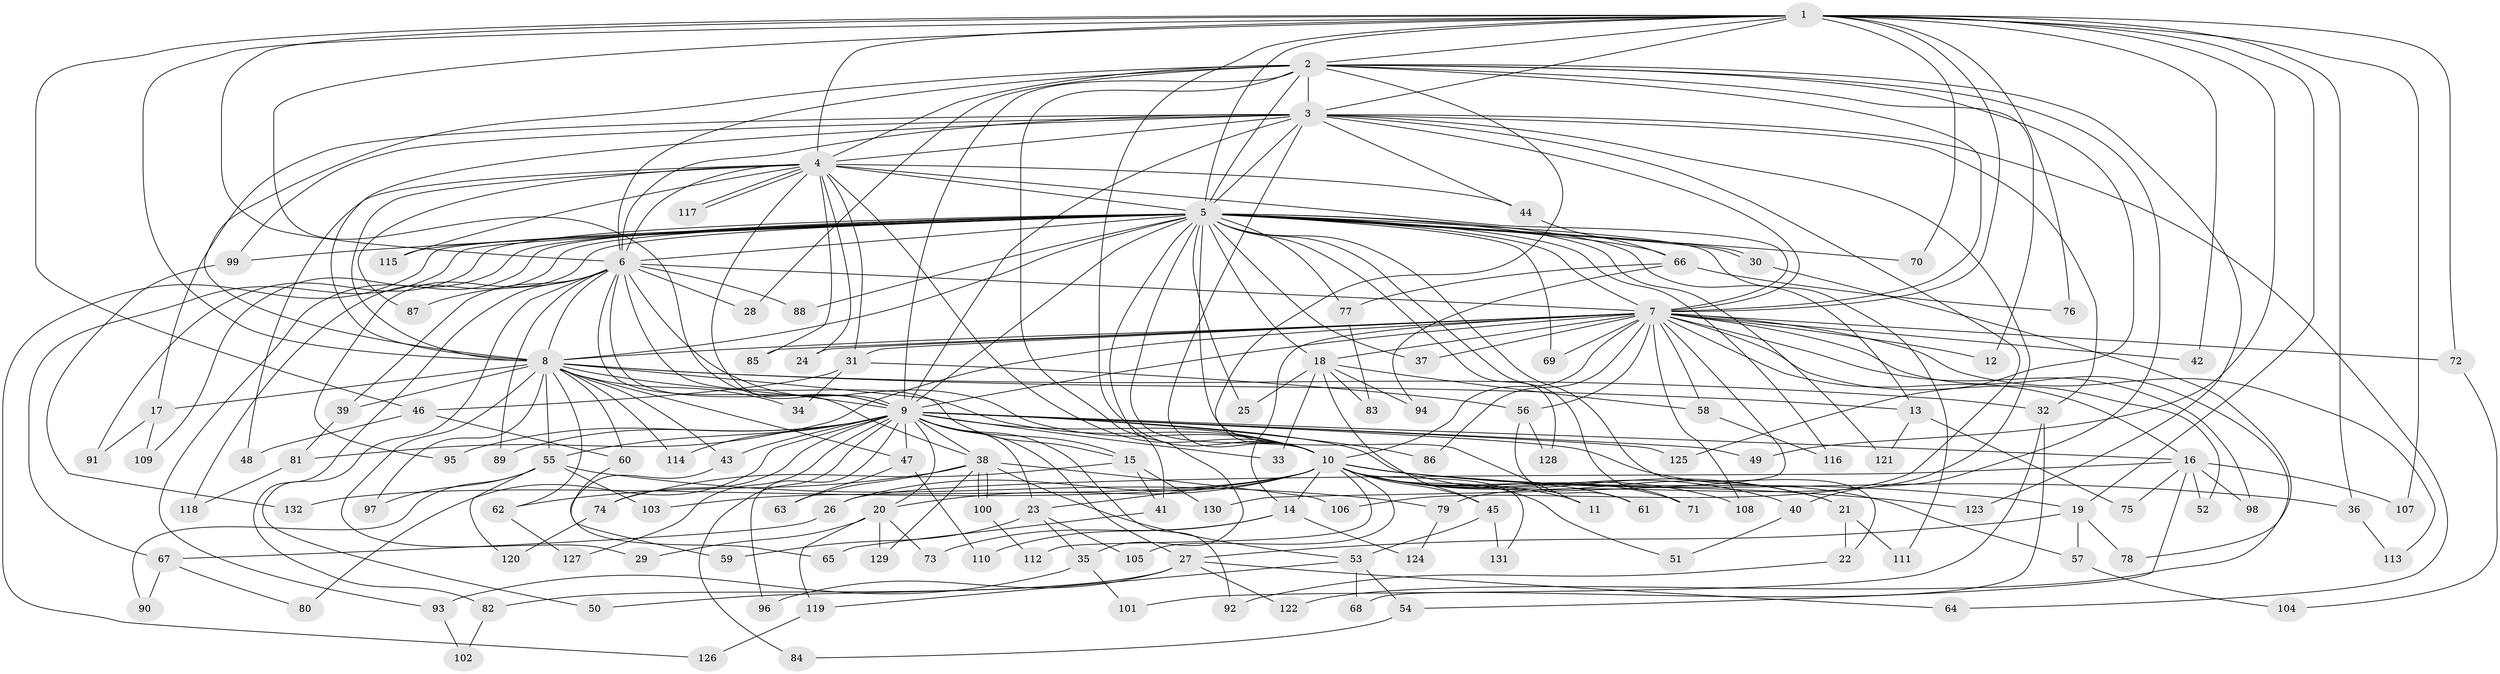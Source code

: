 // Generated by graph-tools (version 1.1) at 2025/45/03/09/25 04:45:57]
// undirected, 132 vertices, 289 edges
graph export_dot {
graph [start="1"]
  node [color=gray90,style=filled];
  1;
  2;
  3;
  4;
  5;
  6;
  7;
  8;
  9;
  10;
  11;
  12;
  13;
  14;
  15;
  16;
  17;
  18;
  19;
  20;
  21;
  22;
  23;
  24;
  25;
  26;
  27;
  28;
  29;
  30;
  31;
  32;
  33;
  34;
  35;
  36;
  37;
  38;
  39;
  40;
  41;
  42;
  43;
  44;
  45;
  46;
  47;
  48;
  49;
  50;
  51;
  52;
  53;
  54;
  55;
  56;
  57;
  58;
  59;
  60;
  61;
  62;
  63;
  64;
  65;
  66;
  67;
  68;
  69;
  70;
  71;
  72;
  73;
  74;
  75;
  76;
  77;
  78;
  79;
  80;
  81;
  82;
  83;
  84;
  85;
  86;
  87;
  88;
  89;
  90;
  91;
  92;
  93;
  94;
  95;
  96;
  97;
  98;
  99;
  100;
  101;
  102;
  103;
  104;
  105;
  106;
  107;
  108;
  109;
  110;
  111;
  112;
  113;
  114;
  115;
  116;
  117;
  118;
  119;
  120;
  121;
  122;
  123;
  124;
  125;
  126;
  127;
  128;
  129;
  130;
  131;
  132;
  1 -- 2;
  1 -- 3;
  1 -- 4;
  1 -- 5;
  1 -- 6;
  1 -- 7;
  1 -- 8;
  1 -- 9;
  1 -- 10;
  1 -- 19;
  1 -- 36;
  1 -- 42;
  1 -- 46;
  1 -- 49;
  1 -- 70;
  1 -- 72;
  1 -- 76;
  1 -- 107;
  2 -- 3;
  2 -- 4;
  2 -- 5;
  2 -- 6;
  2 -- 7;
  2 -- 8;
  2 -- 9;
  2 -- 10;
  2 -- 12;
  2 -- 28;
  2 -- 40;
  2 -- 41;
  2 -- 123;
  2 -- 125;
  3 -- 4;
  3 -- 5;
  3 -- 6;
  3 -- 7;
  3 -- 8;
  3 -- 9;
  3 -- 10;
  3 -- 17;
  3 -- 32;
  3 -- 44;
  3 -- 64;
  3 -- 79;
  3 -- 99;
  3 -- 106;
  4 -- 5;
  4 -- 6;
  4 -- 7;
  4 -- 8;
  4 -- 9;
  4 -- 10;
  4 -- 24;
  4 -- 31;
  4 -- 44;
  4 -- 48;
  4 -- 85;
  4 -- 87;
  4 -- 115;
  4 -- 117;
  4 -- 117;
  5 -- 6;
  5 -- 7;
  5 -- 8;
  5 -- 9;
  5 -- 10;
  5 -- 11;
  5 -- 13;
  5 -- 18;
  5 -- 22;
  5 -- 25;
  5 -- 30;
  5 -- 30;
  5 -- 35;
  5 -- 37;
  5 -- 66;
  5 -- 67;
  5 -- 69;
  5 -- 70;
  5 -- 71;
  5 -- 77;
  5 -- 88;
  5 -- 91;
  5 -- 93;
  5 -- 95;
  5 -- 99;
  5 -- 109;
  5 -- 111;
  5 -- 115;
  5 -- 116;
  5 -- 118;
  5 -- 121;
  5 -- 126;
  5 -- 128;
  6 -- 7;
  6 -- 8;
  6 -- 9;
  6 -- 10;
  6 -- 15;
  6 -- 28;
  6 -- 38;
  6 -- 39;
  6 -- 50;
  6 -- 82;
  6 -- 87;
  6 -- 88;
  6 -- 89;
  7 -- 8;
  7 -- 9;
  7 -- 10;
  7 -- 12;
  7 -- 14;
  7 -- 16;
  7 -- 18;
  7 -- 24;
  7 -- 31;
  7 -- 37;
  7 -- 42;
  7 -- 52;
  7 -- 56;
  7 -- 58;
  7 -- 69;
  7 -- 72;
  7 -- 81;
  7 -- 85;
  7 -- 86;
  7 -- 98;
  7 -- 108;
  7 -- 113;
  7 -- 122;
  7 -- 130;
  8 -- 9;
  8 -- 10;
  8 -- 13;
  8 -- 17;
  8 -- 29;
  8 -- 32;
  8 -- 34;
  8 -- 39;
  8 -- 43;
  8 -- 47;
  8 -- 55;
  8 -- 60;
  8 -- 62;
  8 -- 97;
  8 -- 114;
  9 -- 10;
  9 -- 15;
  9 -- 16;
  9 -- 20;
  9 -- 21;
  9 -- 23;
  9 -- 27;
  9 -- 33;
  9 -- 38;
  9 -- 43;
  9 -- 47;
  9 -- 49;
  9 -- 55;
  9 -- 57;
  9 -- 74;
  9 -- 80;
  9 -- 84;
  9 -- 86;
  9 -- 89;
  9 -- 92;
  9 -- 95;
  9 -- 96;
  9 -- 114;
  9 -- 125;
  9 -- 127;
  10 -- 11;
  10 -- 14;
  10 -- 19;
  10 -- 20;
  10 -- 21;
  10 -- 23;
  10 -- 26;
  10 -- 36;
  10 -- 40;
  10 -- 45;
  10 -- 51;
  10 -- 61;
  10 -- 71;
  10 -- 103;
  10 -- 105;
  10 -- 108;
  10 -- 112;
  10 -- 123;
  10 -- 131;
  10 -- 132;
  13 -- 75;
  13 -- 121;
  14 -- 73;
  14 -- 110;
  14 -- 124;
  15 -- 41;
  15 -- 74;
  15 -- 130;
  16 -- 26;
  16 -- 52;
  16 -- 54;
  16 -- 75;
  16 -- 98;
  16 -- 107;
  17 -- 91;
  17 -- 109;
  18 -- 25;
  18 -- 33;
  18 -- 45;
  18 -- 58;
  18 -- 83;
  18 -- 94;
  19 -- 27;
  19 -- 57;
  19 -- 78;
  20 -- 29;
  20 -- 73;
  20 -- 119;
  20 -- 129;
  21 -- 22;
  21 -- 111;
  22 -- 92;
  23 -- 35;
  23 -- 59;
  23 -- 105;
  26 -- 67;
  27 -- 50;
  27 -- 64;
  27 -- 82;
  27 -- 96;
  27 -- 122;
  30 -- 78;
  31 -- 34;
  31 -- 46;
  31 -- 56;
  32 -- 68;
  32 -- 101;
  35 -- 93;
  35 -- 101;
  36 -- 113;
  38 -- 53;
  38 -- 62;
  38 -- 63;
  38 -- 100;
  38 -- 100;
  38 -- 106;
  38 -- 129;
  39 -- 81;
  40 -- 51;
  41 -- 65;
  43 -- 59;
  44 -- 66;
  45 -- 53;
  45 -- 131;
  46 -- 48;
  46 -- 60;
  47 -- 63;
  47 -- 110;
  53 -- 54;
  53 -- 68;
  53 -- 119;
  54 -- 84;
  55 -- 79;
  55 -- 90;
  55 -- 97;
  55 -- 103;
  55 -- 120;
  56 -- 61;
  56 -- 128;
  57 -- 104;
  58 -- 116;
  60 -- 65;
  62 -- 127;
  66 -- 76;
  66 -- 77;
  66 -- 94;
  67 -- 80;
  67 -- 90;
  72 -- 104;
  74 -- 120;
  77 -- 83;
  79 -- 124;
  81 -- 118;
  82 -- 102;
  93 -- 102;
  99 -- 132;
  100 -- 112;
  119 -- 126;
}
